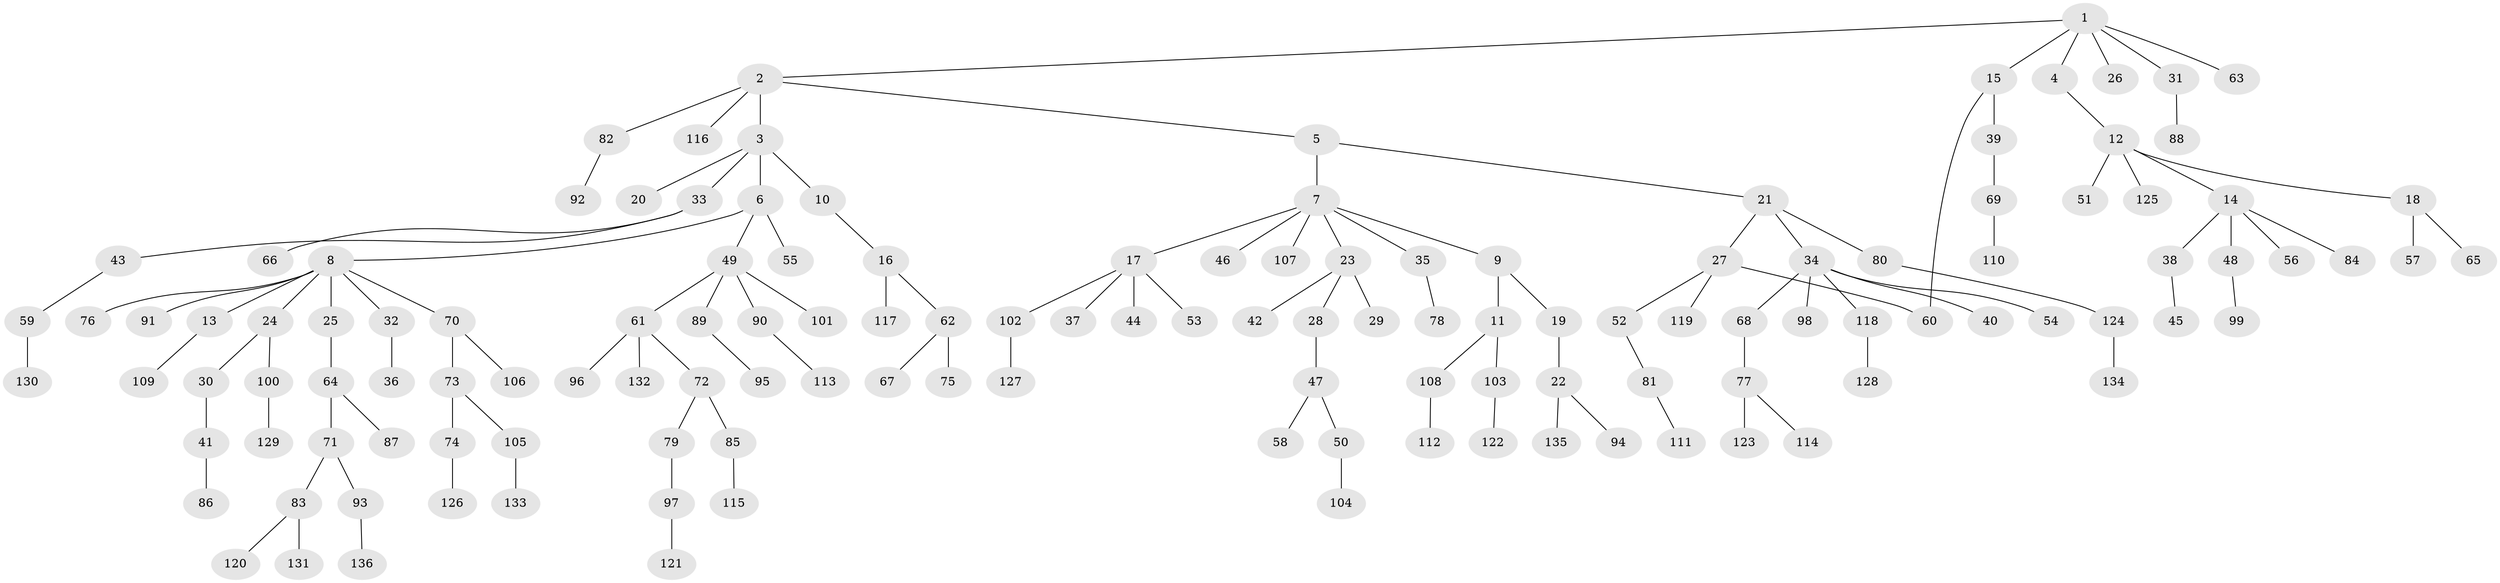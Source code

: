 // coarse degree distribution, {5: 0.03225806451612903, 4: 0.053763440860215055, 6: 0.021505376344086023, 2: 0.17204301075268819, 10: 0.010752688172043012, 8: 0.010752688172043012, 3: 0.0967741935483871, 1: 0.5913978494623656, 7: 0.010752688172043012}
// Generated by graph-tools (version 1.1) at 2025/51/02/27/25 19:51:40]
// undirected, 136 vertices, 136 edges
graph export_dot {
graph [start="1"]
  node [color=gray90,style=filled];
  1;
  2;
  3;
  4;
  5;
  6;
  7;
  8;
  9;
  10;
  11;
  12;
  13;
  14;
  15;
  16;
  17;
  18;
  19;
  20;
  21;
  22;
  23;
  24;
  25;
  26;
  27;
  28;
  29;
  30;
  31;
  32;
  33;
  34;
  35;
  36;
  37;
  38;
  39;
  40;
  41;
  42;
  43;
  44;
  45;
  46;
  47;
  48;
  49;
  50;
  51;
  52;
  53;
  54;
  55;
  56;
  57;
  58;
  59;
  60;
  61;
  62;
  63;
  64;
  65;
  66;
  67;
  68;
  69;
  70;
  71;
  72;
  73;
  74;
  75;
  76;
  77;
  78;
  79;
  80;
  81;
  82;
  83;
  84;
  85;
  86;
  87;
  88;
  89;
  90;
  91;
  92;
  93;
  94;
  95;
  96;
  97;
  98;
  99;
  100;
  101;
  102;
  103;
  104;
  105;
  106;
  107;
  108;
  109;
  110;
  111;
  112;
  113;
  114;
  115;
  116;
  117;
  118;
  119;
  120;
  121;
  122;
  123;
  124;
  125;
  126;
  127;
  128;
  129;
  130;
  131;
  132;
  133;
  134;
  135;
  136;
  1 -- 2;
  1 -- 4;
  1 -- 15;
  1 -- 26;
  1 -- 31;
  1 -- 63;
  2 -- 3;
  2 -- 5;
  2 -- 82;
  2 -- 116;
  3 -- 6;
  3 -- 10;
  3 -- 20;
  3 -- 33;
  4 -- 12;
  5 -- 7;
  5 -- 21;
  6 -- 8;
  6 -- 49;
  6 -- 55;
  7 -- 9;
  7 -- 17;
  7 -- 23;
  7 -- 35;
  7 -- 46;
  7 -- 107;
  8 -- 13;
  8 -- 24;
  8 -- 25;
  8 -- 32;
  8 -- 70;
  8 -- 76;
  8 -- 91;
  9 -- 11;
  9 -- 19;
  10 -- 16;
  11 -- 103;
  11 -- 108;
  12 -- 14;
  12 -- 18;
  12 -- 51;
  12 -- 125;
  13 -- 109;
  14 -- 38;
  14 -- 48;
  14 -- 56;
  14 -- 84;
  15 -- 39;
  15 -- 60;
  16 -- 62;
  16 -- 117;
  17 -- 37;
  17 -- 44;
  17 -- 53;
  17 -- 102;
  18 -- 57;
  18 -- 65;
  19 -- 22;
  21 -- 27;
  21 -- 34;
  21 -- 80;
  22 -- 94;
  22 -- 135;
  23 -- 28;
  23 -- 29;
  23 -- 42;
  24 -- 30;
  24 -- 100;
  25 -- 64;
  27 -- 52;
  27 -- 60;
  27 -- 119;
  28 -- 47;
  30 -- 41;
  31 -- 88;
  32 -- 36;
  33 -- 43;
  33 -- 66;
  34 -- 40;
  34 -- 54;
  34 -- 68;
  34 -- 98;
  34 -- 118;
  35 -- 78;
  38 -- 45;
  39 -- 69;
  41 -- 86;
  43 -- 59;
  47 -- 50;
  47 -- 58;
  48 -- 99;
  49 -- 61;
  49 -- 89;
  49 -- 90;
  49 -- 101;
  50 -- 104;
  52 -- 81;
  59 -- 130;
  61 -- 72;
  61 -- 96;
  61 -- 132;
  62 -- 67;
  62 -- 75;
  64 -- 71;
  64 -- 87;
  68 -- 77;
  69 -- 110;
  70 -- 73;
  70 -- 106;
  71 -- 83;
  71 -- 93;
  72 -- 79;
  72 -- 85;
  73 -- 74;
  73 -- 105;
  74 -- 126;
  77 -- 114;
  77 -- 123;
  79 -- 97;
  80 -- 124;
  81 -- 111;
  82 -- 92;
  83 -- 120;
  83 -- 131;
  85 -- 115;
  89 -- 95;
  90 -- 113;
  93 -- 136;
  97 -- 121;
  100 -- 129;
  102 -- 127;
  103 -- 122;
  105 -- 133;
  108 -- 112;
  118 -- 128;
  124 -- 134;
}
